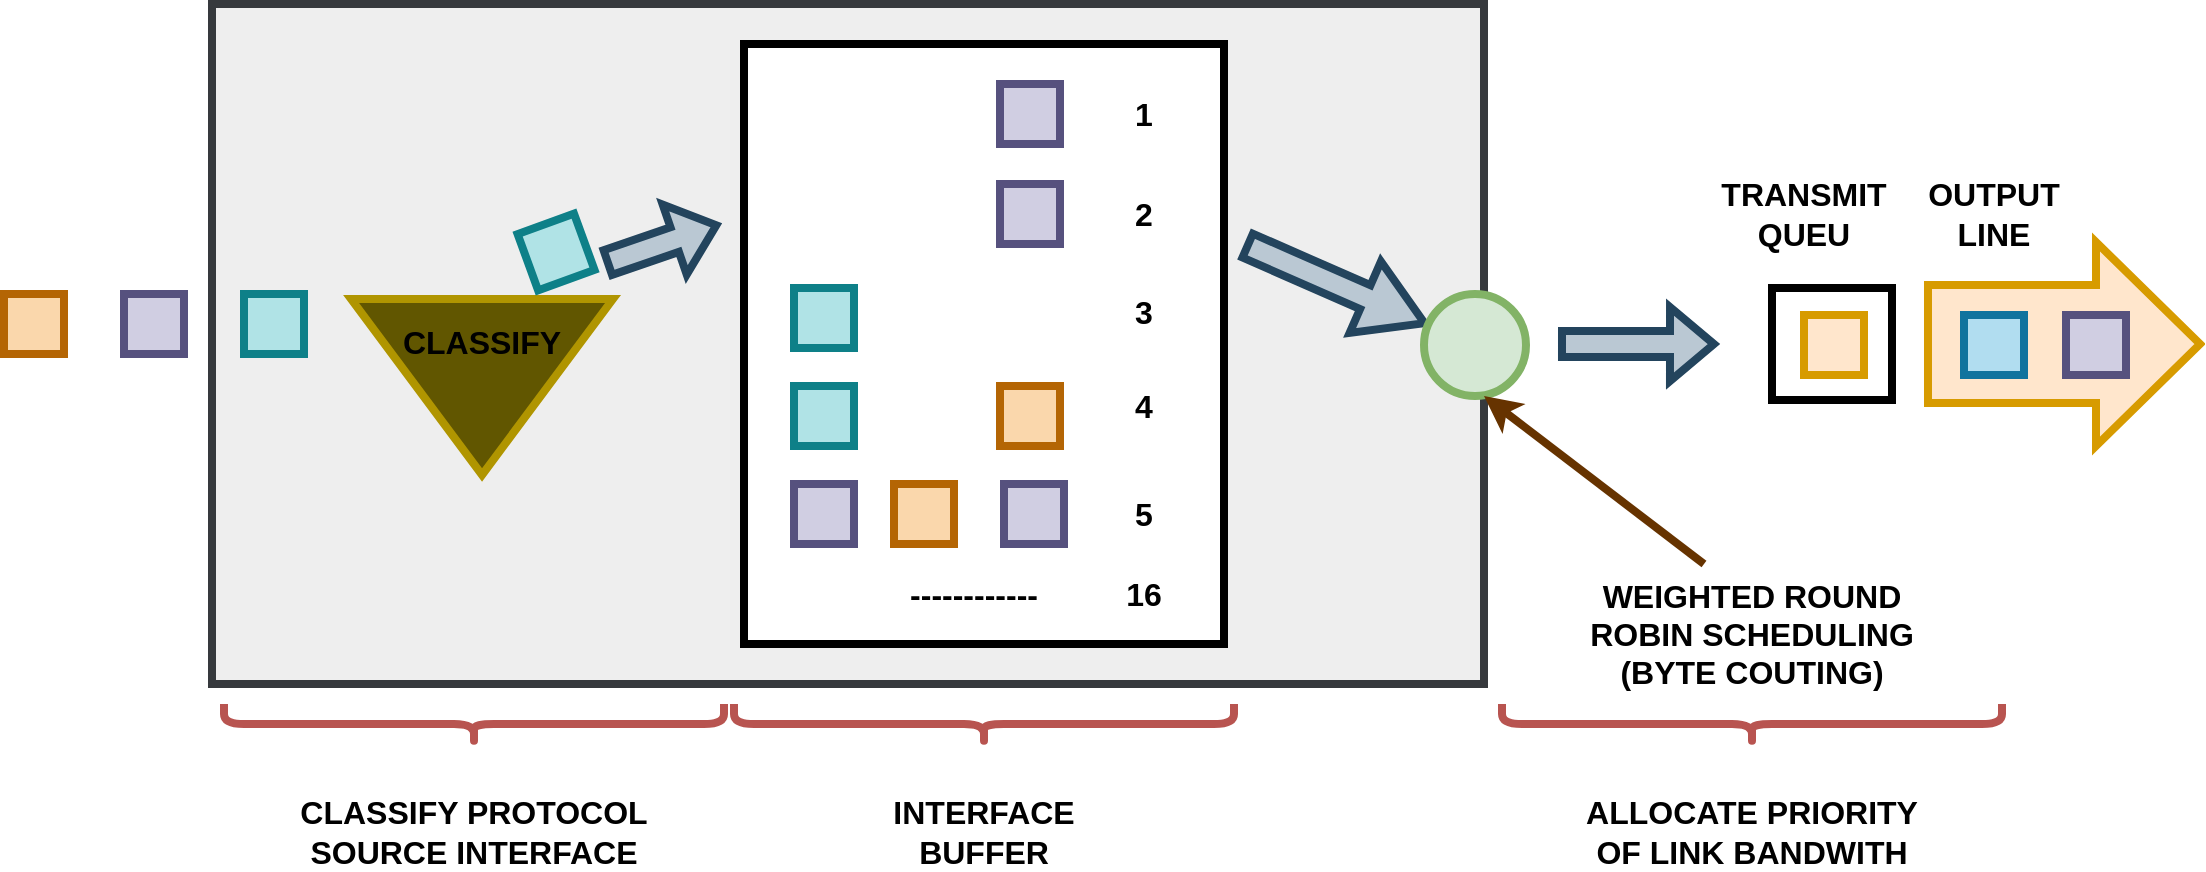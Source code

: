 <mxfile version="22.1.13" type="device">
  <diagram name="Página-1" id="LULNqUMmGqs7m_j9k2Md">
    <mxGraphModel dx="1194" dy="716" grid="1" gridSize="10" guides="1" tooltips="1" connect="1" arrows="1" fold="1" page="1" pageScale="1" pageWidth="827" pageHeight="1169" math="0" shadow="0">
      <root>
        <mxCell id="0" />
        <mxCell id="1" parent="0" />
        <mxCell id="QcVsbnHFhHaj3-DzlqVg-31" value="" style="shape=flexArrow;endArrow=classic;html=1;rounded=0;exitX=-0.005;exitY=0.363;exitDx=0;exitDy=0;exitPerimeter=0;strokeWidth=4;width=56;endSize=16;endWidth=39;fillColor=#ffe6cc;strokeColor=#d79b00;" edge="1" parent="1">
          <mxGeometry width="50" height="50" relative="1" as="geometry">
            <mxPoint x="1009.998" y="250.005" as="sourcePoint" />
            <mxPoint x="1150" y="250" as="targetPoint" />
          </mxGeometry>
        </mxCell>
        <mxCell id="QcVsbnHFhHaj3-DzlqVg-29" value="" style="rounded=0;whiteSpace=wrap;html=1;strokeWidth=4;" vertex="1" parent="1">
          <mxGeometry x="934" y="222" width="60" height="56" as="geometry" />
        </mxCell>
        <mxCell id="QcVsbnHFhHaj3-DzlqVg-1" value="" style="rounded=0;whiteSpace=wrap;html=1;strokeWidth=4;fillColor=#eeeeee;strokeColor=#36393d;" vertex="1" parent="1">
          <mxGeometry x="154" y="80" width="636" height="340" as="geometry" />
        </mxCell>
        <mxCell id="QcVsbnHFhHaj3-DzlqVg-2" value="" style="rounded=0;whiteSpace=wrap;html=1;strokeWidth=4;fillColor=#fad7ac;strokeColor=#b46504;" vertex="1" parent="1">
          <mxGeometry x="50" y="225" width="30" height="30" as="geometry" />
        </mxCell>
        <mxCell id="QcVsbnHFhHaj3-DzlqVg-4" value="" style="triangle;whiteSpace=wrap;html=1;rotation=90;strokeWidth=4;fillColor=#615600;strokeColor=#B09500;fontColor=#000000;" vertex="1" parent="1">
          <mxGeometry x="245.02" y="205.95" width="88.02" height="131.01" as="geometry" />
        </mxCell>
        <mxCell id="QcVsbnHFhHaj3-DzlqVg-5" value="CLASSIFY" style="text;html=1;strokeColor=none;fillColor=none;align=center;verticalAlign=middle;whiteSpace=wrap;rounded=0;strokeWidth=1;fontStyle=1;fontSize=16;" vertex="1" parent="1">
          <mxGeometry x="435" y="160" width="60" height="30" as="geometry" />
        </mxCell>
        <mxCell id="QcVsbnHFhHaj3-DzlqVg-7" value="" style="rounded=0;whiteSpace=wrap;html=1;fontSize=12;strokeWidth=4;" vertex="1" parent="1">
          <mxGeometry x="420" y="100" width="240" height="300" as="geometry" />
        </mxCell>
        <mxCell id="QcVsbnHFhHaj3-DzlqVg-8" value="" style="shape=flexArrow;endArrow=classic;html=1;rounded=0;exitX=-0.005;exitY=0.363;exitDx=0;exitDy=0;exitPerimeter=0;strokeWidth=4;fillColor=#bac8d3;strokeColor=#23445d;" edge="1" parent="1">
          <mxGeometry width="50" height="50" relative="1" as="geometry">
            <mxPoint x="350.028" y="209.945" as="sourcePoint" />
            <mxPoint x="408.04" y="190" as="targetPoint" />
          </mxGeometry>
        </mxCell>
        <mxCell id="QcVsbnHFhHaj3-DzlqVg-13" value="" style="rounded=0;whiteSpace=wrap;html=1;strokeWidth=4;fillColor=#d0cee2;strokeColor=#56517e;" vertex="1" parent="1">
          <mxGeometry x="110" y="225" width="30" height="30" as="geometry" />
        </mxCell>
        <mxCell id="QcVsbnHFhHaj3-DzlqVg-14" value="" style="rounded=0;whiteSpace=wrap;html=1;strokeWidth=4;fillColor=#b0e3e6;strokeColor=#0e8088;" vertex="1" parent="1">
          <mxGeometry x="170" y="225" width="30" height="30" as="geometry" />
        </mxCell>
        <mxCell id="QcVsbnHFhHaj3-DzlqVg-15" value="CLASSIFY" style="text;html=1;strokeColor=none;fillColor=none;align=center;verticalAlign=middle;whiteSpace=wrap;rounded=0;strokeWidth=1;fontStyle=1;fontSize=16;" vertex="1" parent="1">
          <mxGeometry x="259.03" y="234" width="60" height="30" as="geometry" />
        </mxCell>
        <mxCell id="QcVsbnHFhHaj3-DzlqVg-17" value="" style="shape=flexArrow;endArrow=classic;html=1;rounded=0;exitX=-0.005;exitY=0.363;exitDx=0;exitDy=0;exitPerimeter=0;strokeWidth=4;endWidth=22;endSize=9.45;fillColor=#bac8d3;strokeColor=#23445d;" edge="1" parent="1" target="QcVsbnHFhHaj3-DzlqVg-18">
          <mxGeometry width="50" height="50" relative="1" as="geometry">
            <mxPoint x="669.998" y="200.005" as="sourcePoint" />
            <mxPoint x="766.96" y="252.46" as="targetPoint" />
          </mxGeometry>
        </mxCell>
        <mxCell id="QcVsbnHFhHaj3-DzlqVg-18" value="" style="ellipse;whiteSpace=wrap;html=1;aspect=fixed;strokeWidth=4;fillColor=#d5e8d4;strokeColor=#82b366;" vertex="1" parent="1">
          <mxGeometry x="760" y="225" width="51" height="51" as="geometry" />
        </mxCell>
        <mxCell id="QcVsbnHFhHaj3-DzlqVg-19" value="" style="shape=flexArrow;endArrow=classic;html=1;rounded=0;exitX=-0.005;exitY=0.363;exitDx=0;exitDy=0;exitPerimeter=0;strokeWidth=4;fillColor=#bac8d3;strokeColor=#23445d;" edge="1" parent="1">
          <mxGeometry width="50" height="50" relative="1" as="geometry">
            <mxPoint x="826.998" y="250.005" as="sourcePoint" />
            <mxPoint x="907" y="250.06" as="targetPoint" />
          </mxGeometry>
        </mxCell>
        <mxCell id="QcVsbnHFhHaj3-DzlqVg-20" value="" style="rounded=0;whiteSpace=wrap;html=1;strokeWidth=4;fillColor=#d0cee2;strokeColor=#56517e;" vertex="1" parent="1">
          <mxGeometry x="445" y="320" width="30" height="30" as="geometry" />
        </mxCell>
        <mxCell id="QcVsbnHFhHaj3-DzlqVg-21" value="" style="rounded=0;whiteSpace=wrap;html=1;strokeWidth=4;fillColor=#b0e3e6;strokeColor=#0e8088;" vertex="1" parent="1">
          <mxGeometry x="445" y="222" width="30" height="30" as="geometry" />
        </mxCell>
        <mxCell id="QcVsbnHFhHaj3-DzlqVg-22" value="" style="rounded=0;whiteSpace=wrap;html=1;strokeWidth=4;fillColor=#fad7ac;strokeColor=#b46504;" vertex="1" parent="1">
          <mxGeometry x="548" y="271" width="30" height="30" as="geometry" />
        </mxCell>
        <mxCell id="QcVsbnHFhHaj3-DzlqVg-24" value="" style="rounded=0;whiteSpace=wrap;html=1;strokeWidth=4;fillColor=#b0e3e6;strokeColor=#0e8088;" vertex="1" parent="1">
          <mxGeometry x="445" y="271" width="30" height="30" as="geometry" />
        </mxCell>
        <mxCell id="QcVsbnHFhHaj3-DzlqVg-25" value="" style="rounded=0;whiteSpace=wrap;html=1;strokeWidth=4;fillColor=#ffe6cc;strokeColor=#d79b00;" vertex="1" parent="1">
          <mxGeometry x="950" y="235.5" width="30" height="30" as="geometry" />
        </mxCell>
        <mxCell id="QcVsbnHFhHaj3-DzlqVg-26" value="" style="rounded=0;whiteSpace=wrap;html=1;strokeWidth=4;fillColor=#b1ddf0;strokeColor=#10739e;" vertex="1" parent="1">
          <mxGeometry x="1030" y="235.5" width="30" height="30" as="geometry" />
        </mxCell>
        <mxCell id="QcVsbnHFhHaj3-DzlqVg-27" value="" style="rounded=0;whiteSpace=wrap;html=1;strokeWidth=4;fillColor=#d0cee2;strokeColor=#56517e;" vertex="1" parent="1">
          <mxGeometry x="1081" y="235.5" width="30" height="30" as="geometry" />
        </mxCell>
        <mxCell id="QcVsbnHFhHaj3-DzlqVg-32" value="" style="rounded=0;whiteSpace=wrap;html=1;strokeWidth=4;fillColor=#b0e3e6;strokeColor=#0e8088;rotation=-20;" vertex="1" parent="1">
          <mxGeometry x="311.03" y="189" width="30" height="30" as="geometry" />
        </mxCell>
        <mxCell id="QcVsbnHFhHaj3-DzlqVg-34" value="CLASSIFY PROTOCOL SOURCE INTERFACE" style="text;html=1;strokeColor=none;fillColor=none;align=center;verticalAlign=middle;whiteSpace=wrap;rounded=0;strokeWidth=1;fontStyle=1;fontSize=16;" vertex="1" parent="1">
          <mxGeometry x="195" y="479" width="180" height="30" as="geometry" />
        </mxCell>
        <mxCell id="QcVsbnHFhHaj3-DzlqVg-36" value="INTERFACE BUFFER " style="text;html=1;strokeColor=none;fillColor=none;align=center;verticalAlign=middle;whiteSpace=wrap;rounded=0;strokeWidth=1;fontStyle=1;fontSize=16;" vertex="1" parent="1">
          <mxGeometry x="510" y="479" width="60" height="30" as="geometry" />
        </mxCell>
        <mxCell id="QcVsbnHFhHaj3-DzlqVg-37" value="" style="endArrow=classic;html=1;rounded=0;strokeWidth=4;strokeColor=#663300;" edge="1" parent="1">
          <mxGeometry width="50" height="50" relative="1" as="geometry">
            <mxPoint x="900" y="360" as="sourcePoint" />
            <mxPoint x="790" y="276" as="targetPoint" />
          </mxGeometry>
        </mxCell>
        <mxCell id="QcVsbnHFhHaj3-DzlqVg-38" value="WEIGHTED ROUND ROBIN SCHEDULING (BYTE COUTING)" style="text;html=1;strokeColor=none;fillColor=none;align=center;verticalAlign=middle;whiteSpace=wrap;rounded=0;strokeWidth=1;fontStyle=1;fontSize=16;" vertex="1" parent="1">
          <mxGeometry x="839" y="380" width="170" height="30" as="geometry" />
        </mxCell>
        <mxCell id="QcVsbnHFhHaj3-DzlqVg-39" value="TRANSMIT QUEU" style="text;html=1;strokeColor=none;fillColor=none;align=center;verticalAlign=middle;whiteSpace=wrap;rounded=0;strokeWidth=1;fontStyle=1;fontSize=16;" vertex="1" parent="1">
          <mxGeometry x="920" y="170" width="60" height="30" as="geometry" />
        </mxCell>
        <mxCell id="QcVsbnHFhHaj3-DzlqVg-40" value="OUTPUT LINE" style="text;html=1;strokeColor=none;fillColor=none;align=center;verticalAlign=middle;whiteSpace=wrap;rounded=0;strokeWidth=1;fontStyle=1;fontSize=16;" vertex="1" parent="1">
          <mxGeometry x="1015" y="170" width="60" height="30" as="geometry" />
        </mxCell>
        <mxCell id="QcVsbnHFhHaj3-DzlqVg-42" value="" style="rounded=0;whiteSpace=wrap;html=1;strokeWidth=4;fillColor=#d0cee2;strokeColor=#56517e;" vertex="1" parent="1">
          <mxGeometry x="548" y="120" width="30" height="30" as="geometry" />
        </mxCell>
        <mxCell id="QcVsbnHFhHaj3-DzlqVg-43" value="" style="rounded=0;whiteSpace=wrap;html=1;strokeWidth=4;fillColor=#fad7ac;strokeColor=#b46504;" vertex="1" parent="1">
          <mxGeometry x="495" y="320" width="30" height="30" as="geometry" />
        </mxCell>
        <mxCell id="QcVsbnHFhHaj3-DzlqVg-45" value="" style="rounded=0;whiteSpace=wrap;html=1;strokeWidth=4;fillColor=#d0cee2;strokeColor=#56517e;" vertex="1" parent="1">
          <mxGeometry x="550" y="320" width="30" height="30" as="geometry" />
        </mxCell>
        <mxCell id="QcVsbnHFhHaj3-DzlqVg-46" value="" style="rounded=0;whiteSpace=wrap;html=1;strokeWidth=4;fillColor=#d0cee2;strokeColor=#56517e;" vertex="1" parent="1">
          <mxGeometry x="548" y="170" width="30" height="30" as="geometry" />
        </mxCell>
        <mxCell id="QcVsbnHFhHaj3-DzlqVg-48" value="2" style="text;html=1;strokeColor=none;fillColor=none;align=center;verticalAlign=middle;whiteSpace=wrap;rounded=0;strokeWidth=1;fontStyle=1;fontSize=16;" vertex="1" parent="1">
          <mxGeometry x="590" y="170" width="60" height="30" as="geometry" />
        </mxCell>
        <mxCell id="QcVsbnHFhHaj3-DzlqVg-49" value="1" style="text;html=1;strokeColor=none;fillColor=none;align=center;verticalAlign=middle;whiteSpace=wrap;rounded=0;strokeWidth=1;fontStyle=1;fontSize=16;" vertex="1" parent="1">
          <mxGeometry x="590" y="120" width="60" height="30" as="geometry" />
        </mxCell>
        <mxCell id="QcVsbnHFhHaj3-DzlqVg-50" value="3" style="text;html=1;strokeColor=none;fillColor=none;align=center;verticalAlign=middle;whiteSpace=wrap;rounded=0;strokeWidth=1;fontStyle=1;fontSize=16;" vertex="1" parent="1">
          <mxGeometry x="590" y="219" width="60" height="30" as="geometry" />
        </mxCell>
        <mxCell id="QcVsbnHFhHaj3-DzlqVg-51" value="4" style="text;html=1;strokeColor=none;fillColor=none;align=center;verticalAlign=middle;whiteSpace=wrap;rounded=0;strokeWidth=1;fontStyle=1;fontSize=16;" vertex="1" parent="1">
          <mxGeometry x="590" y="265.5" width="60" height="30" as="geometry" />
        </mxCell>
        <mxCell id="QcVsbnHFhHaj3-DzlqVg-53" value="5" style="text;html=1;strokeColor=none;fillColor=none;align=center;verticalAlign=middle;whiteSpace=wrap;rounded=0;strokeWidth=1;fontStyle=1;fontSize=16;" vertex="1" parent="1">
          <mxGeometry x="590" y="320" width="60" height="30" as="geometry" />
        </mxCell>
        <mxCell id="QcVsbnHFhHaj3-DzlqVg-54" value="16" style="text;html=1;strokeColor=none;fillColor=none;align=center;verticalAlign=middle;whiteSpace=wrap;rounded=0;strokeWidth=1;fontStyle=1;fontSize=16;" vertex="1" parent="1">
          <mxGeometry x="590" y="360" width="60" height="30" as="geometry" />
        </mxCell>
        <mxCell id="QcVsbnHFhHaj3-DzlqVg-55" value="------------" style="text;html=1;strokeColor=none;fillColor=none;align=center;verticalAlign=middle;whiteSpace=wrap;rounded=0;strokeWidth=1;fontStyle=1;fontSize=16;" vertex="1" parent="1">
          <mxGeometry x="480" y="360" width="110" height="30" as="geometry" />
        </mxCell>
        <mxCell id="QcVsbnHFhHaj3-DzlqVg-56" value="" style="shape=curlyBracket;whiteSpace=wrap;html=1;rounded=1;labelPosition=left;verticalLabelPosition=middle;align=right;verticalAlign=middle;fillColor=#f8cecc;strokeColor=#b85450;rotation=-90;strokeWidth=4;" vertex="1" parent="1">
          <mxGeometry x="275" y="315" width="20" height="250" as="geometry" />
        </mxCell>
        <mxCell id="QcVsbnHFhHaj3-DzlqVg-57" value="" style="shape=curlyBracket;whiteSpace=wrap;html=1;rounded=1;labelPosition=left;verticalLabelPosition=middle;align=right;verticalAlign=middle;fillColor=#f8cecc;strokeColor=#b85450;rotation=-90;strokeWidth=4;" vertex="1" parent="1">
          <mxGeometry x="530" y="315" width="20" height="250" as="geometry" />
        </mxCell>
        <mxCell id="QcVsbnHFhHaj3-DzlqVg-58" value="" style="shape=curlyBracket;whiteSpace=wrap;html=1;rounded=1;labelPosition=left;verticalLabelPosition=middle;align=right;verticalAlign=middle;fillColor=#f8cecc;strokeColor=#b85450;rotation=-90;strokeWidth=4;" vertex="1" parent="1">
          <mxGeometry x="914" y="315" width="20" height="250" as="geometry" />
        </mxCell>
        <mxCell id="QcVsbnHFhHaj3-DzlqVg-60" value="ALLOCATE PRIORITY OF LINK BANDWITH" style="text;html=1;strokeColor=none;fillColor=none;align=center;verticalAlign=middle;whiteSpace=wrap;rounded=0;strokeWidth=1;fontStyle=1;fontSize=16;" vertex="1" parent="1">
          <mxGeometry x="829" y="479" width="190" height="30" as="geometry" />
        </mxCell>
      </root>
    </mxGraphModel>
  </diagram>
</mxfile>
